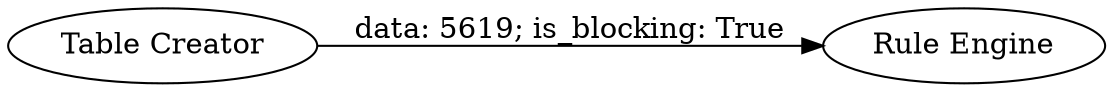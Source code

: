 digraph {
	"4531580738674272578_2" [label="Rule Engine"]
	"4531580738674272578_1" [label="Table Creator"]
	"4531580738674272578_1" -> "4531580738674272578_2" [label="data: 5619; is_blocking: True"]
	rankdir=LR
}
